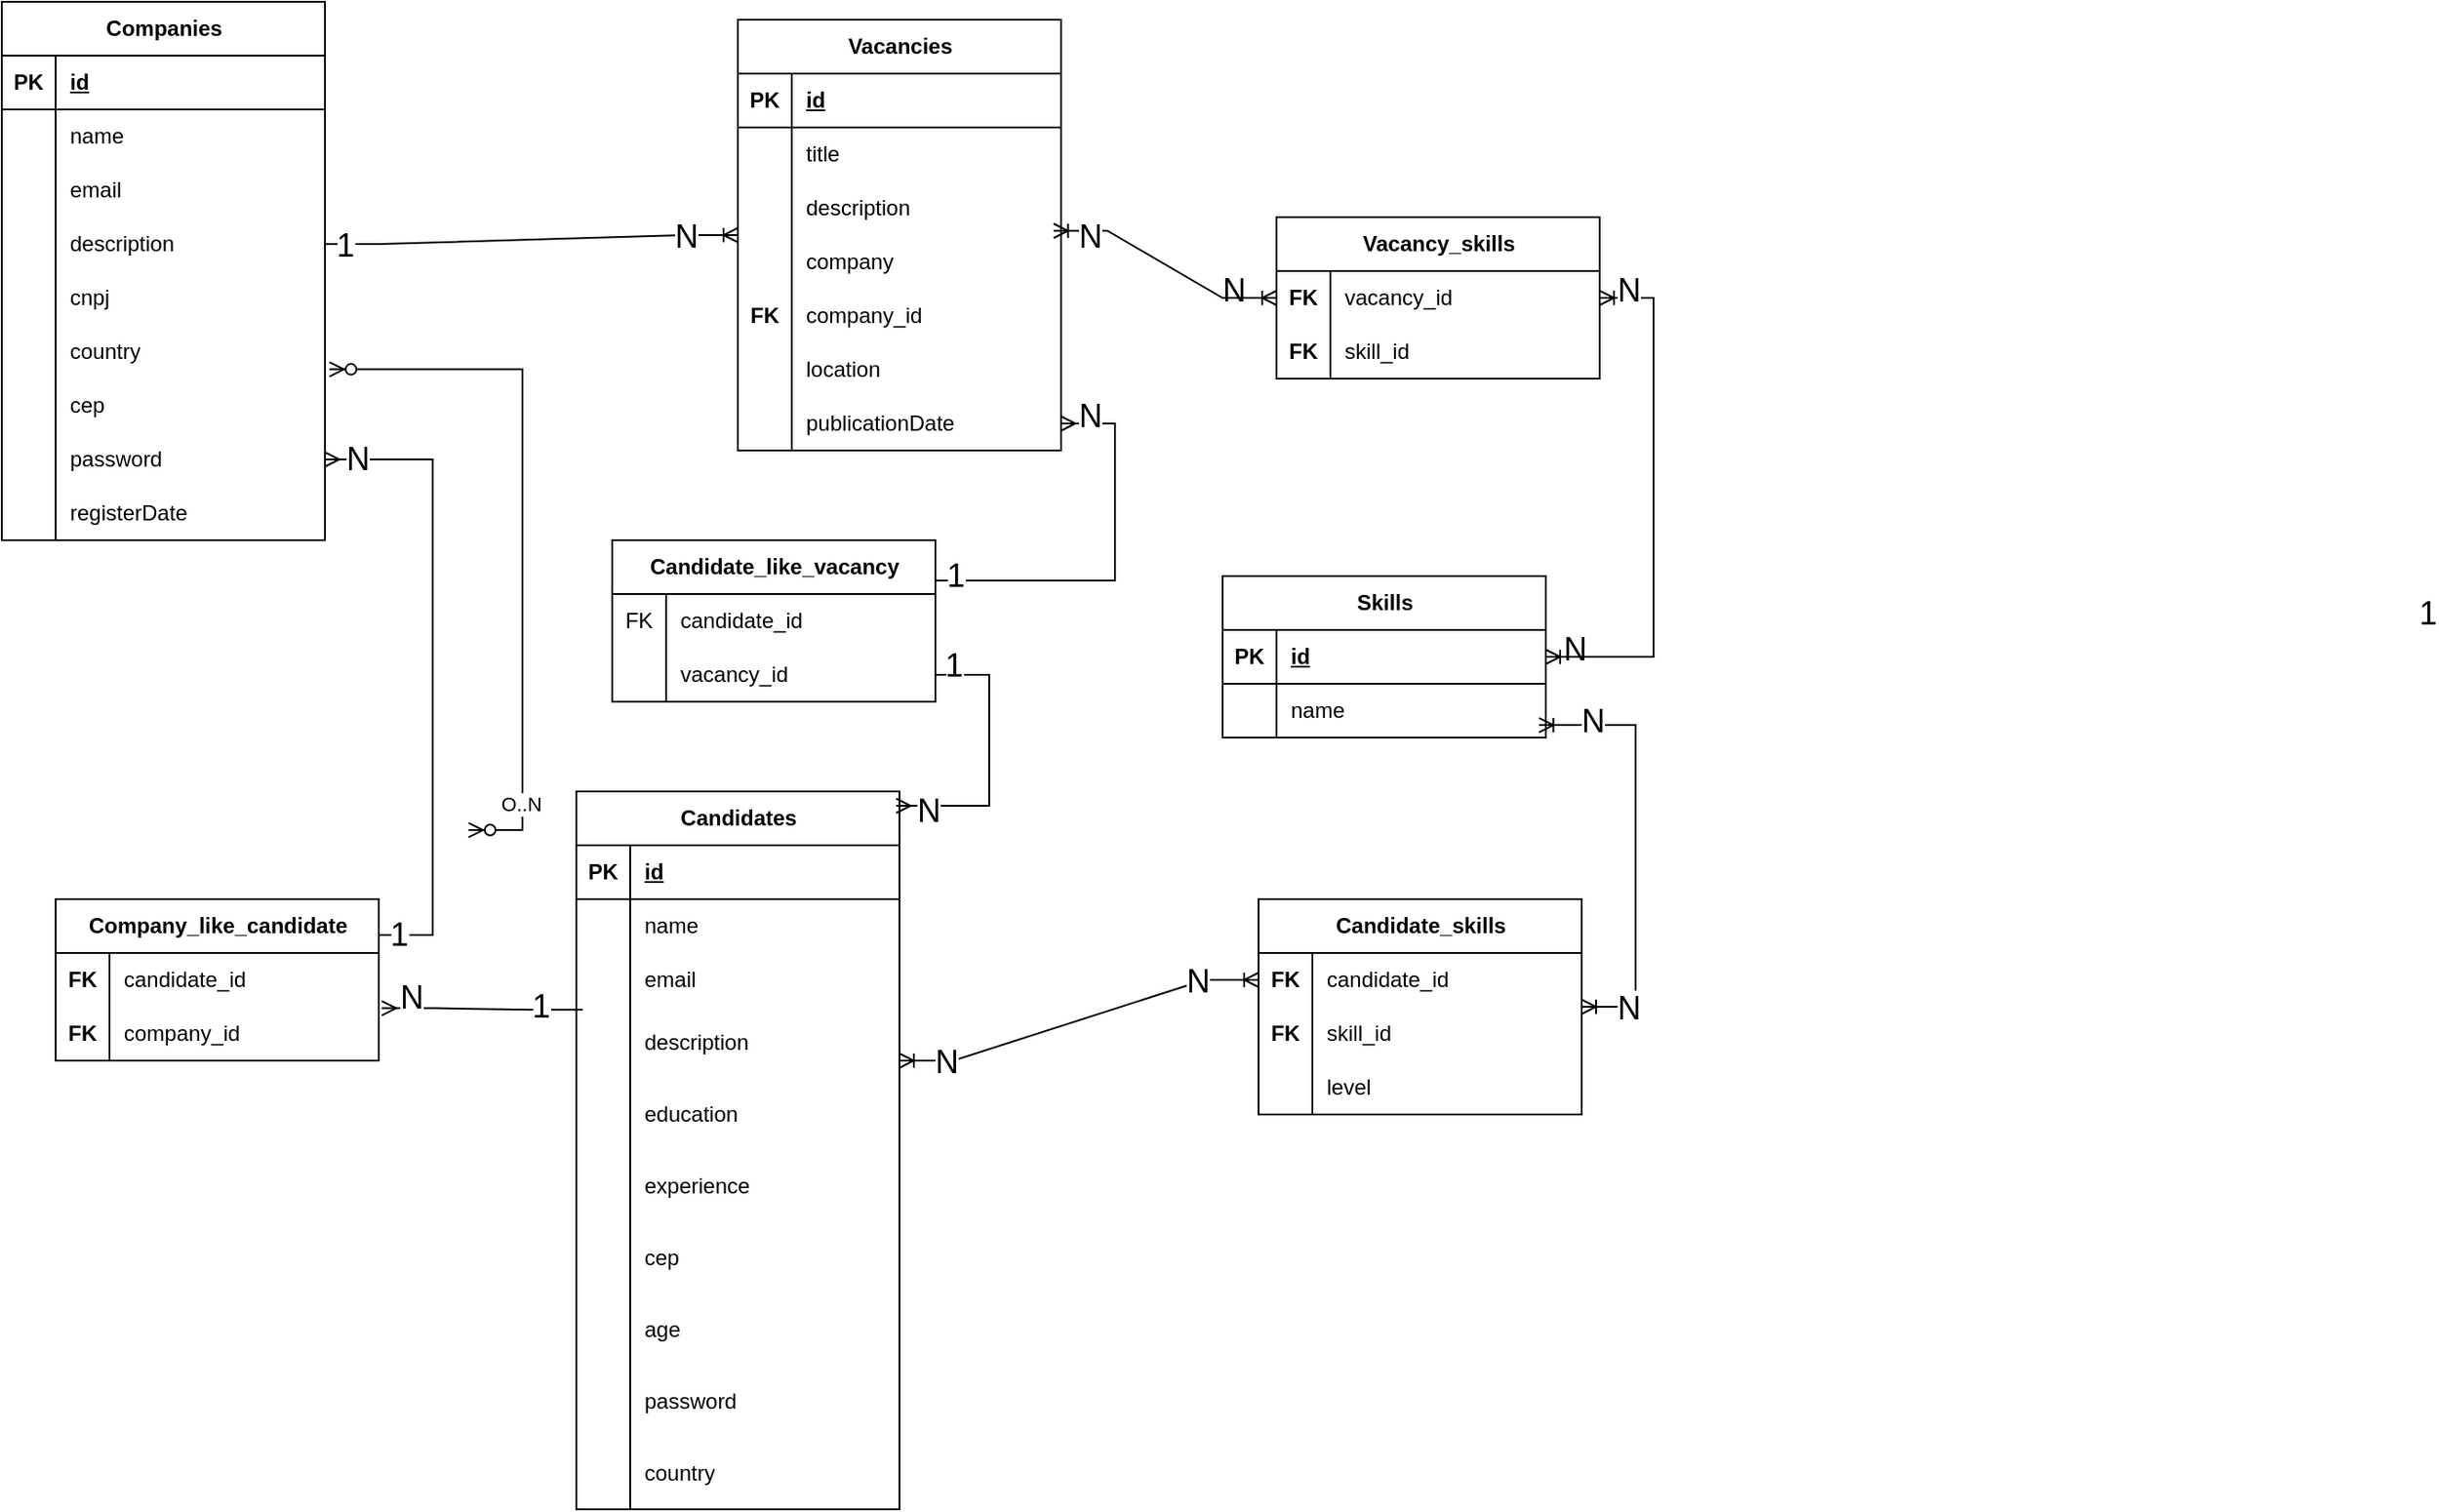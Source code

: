 <mxfile version="28.2.5">
  <diagram name="Página-1" id="WuEN1c54b3DAIK_JyGDi">
    <mxGraphModel dx="1603" dy="811" grid="1" gridSize="10" guides="1" tooltips="1" connect="1" arrows="1" fold="1" page="1" pageScale="1" pageWidth="827" pageHeight="1169" math="0" shadow="0">
      <root>
        <mxCell id="0" />
        <mxCell id="1" parent="0" />
        <mxCell id="Rnr17TygGkj6iIEyebk6-1" value="Candidates" style="shape=table;startSize=30;container=1;collapsible=1;childLayout=tableLayout;fixedRows=1;rowLines=0;fontStyle=1;align=center;resizeLast=1;html=1;" vertex="1" parent="1">
          <mxGeometry x="360" y="470" width="180" height="400" as="geometry" />
        </mxCell>
        <mxCell id="Rnr17TygGkj6iIEyebk6-2" value="" style="shape=tableRow;horizontal=0;startSize=0;swimlaneHead=0;swimlaneBody=0;fillColor=none;collapsible=0;dropTarget=0;points=[[0,0.5],[1,0.5]];portConstraint=eastwest;top=0;left=0;right=0;bottom=1;" vertex="1" parent="Rnr17TygGkj6iIEyebk6-1">
          <mxGeometry y="30" width="180" height="30" as="geometry" />
        </mxCell>
        <mxCell id="Rnr17TygGkj6iIEyebk6-3" value="PK" style="shape=partialRectangle;connectable=0;fillColor=none;top=0;left=0;bottom=0;right=0;fontStyle=1;overflow=hidden;whiteSpace=wrap;html=1;" vertex="1" parent="Rnr17TygGkj6iIEyebk6-2">
          <mxGeometry width="30" height="30" as="geometry">
            <mxRectangle width="30" height="30" as="alternateBounds" />
          </mxGeometry>
        </mxCell>
        <mxCell id="Rnr17TygGkj6iIEyebk6-4" value="id" style="shape=partialRectangle;connectable=0;fillColor=none;top=0;left=0;bottom=0;right=0;align=left;spacingLeft=6;fontStyle=5;overflow=hidden;whiteSpace=wrap;html=1;" vertex="1" parent="Rnr17TygGkj6iIEyebk6-2">
          <mxGeometry x="30" width="150" height="30" as="geometry">
            <mxRectangle width="150" height="30" as="alternateBounds" />
          </mxGeometry>
        </mxCell>
        <mxCell id="Rnr17TygGkj6iIEyebk6-5" value="" style="shape=tableRow;horizontal=0;startSize=0;swimlaneHead=0;swimlaneBody=0;fillColor=none;collapsible=0;dropTarget=0;points=[[0,0.5],[1,0.5]];portConstraint=eastwest;top=0;left=0;right=0;bottom=0;" vertex="1" parent="Rnr17TygGkj6iIEyebk6-1">
          <mxGeometry y="60" width="180" height="30" as="geometry" />
        </mxCell>
        <mxCell id="Rnr17TygGkj6iIEyebk6-6" value="" style="shape=partialRectangle;connectable=0;fillColor=none;top=0;left=0;bottom=0;right=0;editable=1;overflow=hidden;whiteSpace=wrap;html=1;" vertex="1" parent="Rnr17TygGkj6iIEyebk6-5">
          <mxGeometry width="30" height="30" as="geometry">
            <mxRectangle width="30" height="30" as="alternateBounds" />
          </mxGeometry>
        </mxCell>
        <mxCell id="Rnr17TygGkj6iIEyebk6-7" value="name" style="shape=partialRectangle;connectable=0;fillColor=none;top=0;left=0;bottom=0;right=0;align=left;spacingLeft=6;overflow=hidden;whiteSpace=wrap;html=1;" vertex="1" parent="Rnr17TygGkj6iIEyebk6-5">
          <mxGeometry x="30" width="150" height="30" as="geometry">
            <mxRectangle width="150" height="30" as="alternateBounds" />
          </mxGeometry>
        </mxCell>
        <mxCell id="Rnr17TygGkj6iIEyebk6-8" value="" style="shape=tableRow;horizontal=0;startSize=0;swimlaneHead=0;swimlaneBody=0;fillColor=none;collapsible=0;dropTarget=0;points=[[0,0.5],[1,0.5]];portConstraint=eastwest;top=0;left=0;right=0;bottom=0;" vertex="1" parent="Rnr17TygGkj6iIEyebk6-1">
          <mxGeometry y="90" width="180" height="30" as="geometry" />
        </mxCell>
        <mxCell id="Rnr17TygGkj6iIEyebk6-9" value="" style="shape=partialRectangle;connectable=0;fillColor=none;top=0;left=0;bottom=0;right=0;editable=1;overflow=hidden;whiteSpace=wrap;html=1;" vertex="1" parent="Rnr17TygGkj6iIEyebk6-8">
          <mxGeometry width="30" height="30" as="geometry">
            <mxRectangle width="30" height="30" as="alternateBounds" />
          </mxGeometry>
        </mxCell>
        <mxCell id="Rnr17TygGkj6iIEyebk6-10" value="email" style="shape=partialRectangle;connectable=0;fillColor=none;top=0;left=0;bottom=0;right=0;align=left;spacingLeft=6;overflow=hidden;whiteSpace=wrap;html=1;" vertex="1" parent="Rnr17TygGkj6iIEyebk6-8">
          <mxGeometry x="30" width="150" height="30" as="geometry">
            <mxRectangle width="150" height="30" as="alternateBounds" />
          </mxGeometry>
        </mxCell>
        <mxCell id="Rnr17TygGkj6iIEyebk6-11" value="" style="shape=tableRow;horizontal=0;startSize=0;swimlaneHead=0;swimlaneBody=0;fillColor=none;collapsible=0;dropTarget=0;points=[[0,0.5],[1,0.5]];portConstraint=eastwest;top=0;left=0;right=0;bottom=0;" vertex="1" parent="Rnr17TygGkj6iIEyebk6-1">
          <mxGeometry y="120" width="180" height="40" as="geometry" />
        </mxCell>
        <mxCell id="Rnr17TygGkj6iIEyebk6-12" value="" style="shape=partialRectangle;connectable=0;fillColor=none;top=0;left=0;bottom=0;right=0;editable=1;overflow=hidden;whiteSpace=wrap;html=1;" vertex="1" parent="Rnr17TygGkj6iIEyebk6-11">
          <mxGeometry width="30" height="40" as="geometry">
            <mxRectangle width="30" height="40" as="alternateBounds" />
          </mxGeometry>
        </mxCell>
        <mxCell id="Rnr17TygGkj6iIEyebk6-13" value="description" style="shape=partialRectangle;connectable=0;fillColor=none;top=0;left=0;bottom=0;right=0;align=left;spacingLeft=6;overflow=hidden;whiteSpace=wrap;html=1;" vertex="1" parent="Rnr17TygGkj6iIEyebk6-11">
          <mxGeometry x="30" width="150" height="40" as="geometry">
            <mxRectangle width="150" height="40" as="alternateBounds" />
          </mxGeometry>
        </mxCell>
        <mxCell id="Rnr17TygGkj6iIEyebk6-70" style="shape=tableRow;horizontal=0;startSize=0;swimlaneHead=0;swimlaneBody=0;fillColor=none;collapsible=0;dropTarget=0;points=[[0,0.5],[1,0.5]];portConstraint=eastwest;top=0;left=0;right=0;bottom=0;" vertex="1" parent="Rnr17TygGkj6iIEyebk6-1">
          <mxGeometry y="160" width="180" height="40" as="geometry" />
        </mxCell>
        <mxCell id="Rnr17TygGkj6iIEyebk6-71" style="shape=partialRectangle;connectable=0;fillColor=none;top=0;left=0;bottom=0;right=0;editable=1;overflow=hidden;whiteSpace=wrap;html=1;" vertex="1" parent="Rnr17TygGkj6iIEyebk6-70">
          <mxGeometry width="30" height="40" as="geometry">
            <mxRectangle width="30" height="40" as="alternateBounds" />
          </mxGeometry>
        </mxCell>
        <mxCell id="Rnr17TygGkj6iIEyebk6-72" value="education" style="shape=partialRectangle;connectable=0;fillColor=none;top=0;left=0;bottom=0;right=0;align=left;spacingLeft=6;overflow=hidden;whiteSpace=wrap;html=1;" vertex="1" parent="Rnr17TygGkj6iIEyebk6-70">
          <mxGeometry x="30" width="150" height="40" as="geometry">
            <mxRectangle width="150" height="40" as="alternateBounds" />
          </mxGeometry>
        </mxCell>
        <mxCell id="Rnr17TygGkj6iIEyebk6-73" style="shape=tableRow;horizontal=0;startSize=0;swimlaneHead=0;swimlaneBody=0;fillColor=none;collapsible=0;dropTarget=0;points=[[0,0.5],[1,0.5]];portConstraint=eastwest;top=0;left=0;right=0;bottom=0;" vertex="1" parent="Rnr17TygGkj6iIEyebk6-1">
          <mxGeometry y="200" width="180" height="40" as="geometry" />
        </mxCell>
        <mxCell id="Rnr17TygGkj6iIEyebk6-74" style="shape=partialRectangle;connectable=0;fillColor=none;top=0;left=0;bottom=0;right=0;editable=1;overflow=hidden;whiteSpace=wrap;html=1;" vertex="1" parent="Rnr17TygGkj6iIEyebk6-73">
          <mxGeometry width="30" height="40" as="geometry">
            <mxRectangle width="30" height="40" as="alternateBounds" />
          </mxGeometry>
        </mxCell>
        <mxCell id="Rnr17TygGkj6iIEyebk6-75" value="experience" style="shape=partialRectangle;connectable=0;fillColor=none;top=0;left=0;bottom=0;right=0;align=left;spacingLeft=6;overflow=hidden;whiteSpace=wrap;html=1;" vertex="1" parent="Rnr17TygGkj6iIEyebk6-73">
          <mxGeometry x="30" width="150" height="40" as="geometry">
            <mxRectangle width="150" height="40" as="alternateBounds" />
          </mxGeometry>
        </mxCell>
        <mxCell id="Rnr17TygGkj6iIEyebk6-76" style="shape=tableRow;horizontal=0;startSize=0;swimlaneHead=0;swimlaneBody=0;fillColor=none;collapsible=0;dropTarget=0;points=[[0,0.5],[1,0.5]];portConstraint=eastwest;top=0;left=0;right=0;bottom=0;" vertex="1" parent="Rnr17TygGkj6iIEyebk6-1">
          <mxGeometry y="240" width="180" height="40" as="geometry" />
        </mxCell>
        <mxCell id="Rnr17TygGkj6iIEyebk6-77" style="shape=partialRectangle;connectable=0;fillColor=none;top=0;left=0;bottom=0;right=0;editable=1;overflow=hidden;whiteSpace=wrap;html=1;" vertex="1" parent="Rnr17TygGkj6iIEyebk6-76">
          <mxGeometry width="30" height="40" as="geometry">
            <mxRectangle width="30" height="40" as="alternateBounds" />
          </mxGeometry>
        </mxCell>
        <mxCell id="Rnr17TygGkj6iIEyebk6-78" value="cep" style="shape=partialRectangle;connectable=0;fillColor=none;top=0;left=0;bottom=0;right=0;align=left;spacingLeft=6;overflow=hidden;whiteSpace=wrap;html=1;" vertex="1" parent="Rnr17TygGkj6iIEyebk6-76">
          <mxGeometry x="30" width="150" height="40" as="geometry">
            <mxRectangle width="150" height="40" as="alternateBounds" />
          </mxGeometry>
        </mxCell>
        <mxCell id="Rnr17TygGkj6iIEyebk6-79" style="shape=tableRow;horizontal=0;startSize=0;swimlaneHead=0;swimlaneBody=0;fillColor=none;collapsible=0;dropTarget=0;points=[[0,0.5],[1,0.5]];portConstraint=eastwest;top=0;left=0;right=0;bottom=0;" vertex="1" parent="Rnr17TygGkj6iIEyebk6-1">
          <mxGeometry y="280" width="180" height="40" as="geometry" />
        </mxCell>
        <mxCell id="Rnr17TygGkj6iIEyebk6-80" style="shape=partialRectangle;connectable=0;fillColor=none;top=0;left=0;bottom=0;right=0;editable=1;overflow=hidden;whiteSpace=wrap;html=1;" vertex="1" parent="Rnr17TygGkj6iIEyebk6-79">
          <mxGeometry width="30" height="40" as="geometry">
            <mxRectangle width="30" height="40" as="alternateBounds" />
          </mxGeometry>
        </mxCell>
        <mxCell id="Rnr17TygGkj6iIEyebk6-81" value="age" style="shape=partialRectangle;connectable=0;fillColor=none;top=0;left=0;bottom=0;right=0;align=left;spacingLeft=6;overflow=hidden;whiteSpace=wrap;html=1;" vertex="1" parent="Rnr17TygGkj6iIEyebk6-79">
          <mxGeometry x="30" width="150" height="40" as="geometry">
            <mxRectangle width="150" height="40" as="alternateBounds" />
          </mxGeometry>
        </mxCell>
        <mxCell id="Rnr17TygGkj6iIEyebk6-157" style="shape=tableRow;horizontal=0;startSize=0;swimlaneHead=0;swimlaneBody=0;fillColor=none;collapsible=0;dropTarget=0;points=[[0,0.5],[1,0.5]];portConstraint=eastwest;top=0;left=0;right=0;bottom=0;" vertex="1" parent="Rnr17TygGkj6iIEyebk6-1">
          <mxGeometry y="320" width="180" height="40" as="geometry" />
        </mxCell>
        <mxCell id="Rnr17TygGkj6iIEyebk6-158" style="shape=partialRectangle;connectable=0;fillColor=none;top=0;left=0;bottom=0;right=0;editable=1;overflow=hidden;whiteSpace=wrap;html=1;" vertex="1" parent="Rnr17TygGkj6iIEyebk6-157">
          <mxGeometry width="30" height="40" as="geometry">
            <mxRectangle width="30" height="40" as="alternateBounds" />
          </mxGeometry>
        </mxCell>
        <mxCell id="Rnr17TygGkj6iIEyebk6-159" value="password" style="shape=partialRectangle;connectable=0;fillColor=none;top=0;left=0;bottom=0;right=0;align=left;spacingLeft=6;overflow=hidden;whiteSpace=wrap;html=1;" vertex="1" parent="Rnr17TygGkj6iIEyebk6-157">
          <mxGeometry x="30" width="150" height="40" as="geometry">
            <mxRectangle width="150" height="40" as="alternateBounds" />
          </mxGeometry>
        </mxCell>
        <mxCell id="Rnr17TygGkj6iIEyebk6-194" style="shape=tableRow;horizontal=0;startSize=0;swimlaneHead=0;swimlaneBody=0;fillColor=none;collapsible=0;dropTarget=0;points=[[0,0.5],[1,0.5]];portConstraint=eastwest;top=0;left=0;right=0;bottom=0;" vertex="1" parent="Rnr17TygGkj6iIEyebk6-1">
          <mxGeometry y="360" width="180" height="40" as="geometry" />
        </mxCell>
        <mxCell id="Rnr17TygGkj6iIEyebk6-195" style="shape=partialRectangle;connectable=0;fillColor=none;top=0;left=0;bottom=0;right=0;editable=1;overflow=hidden;whiteSpace=wrap;html=1;" vertex="1" parent="Rnr17TygGkj6iIEyebk6-194">
          <mxGeometry width="30" height="40" as="geometry">
            <mxRectangle width="30" height="40" as="alternateBounds" />
          </mxGeometry>
        </mxCell>
        <mxCell id="Rnr17TygGkj6iIEyebk6-196" value="country" style="shape=partialRectangle;connectable=0;fillColor=none;top=0;left=0;bottom=0;right=0;align=left;spacingLeft=6;overflow=hidden;whiteSpace=wrap;html=1;" vertex="1" parent="Rnr17TygGkj6iIEyebk6-194">
          <mxGeometry x="30" width="150" height="40" as="geometry">
            <mxRectangle width="150" height="40" as="alternateBounds" />
          </mxGeometry>
        </mxCell>
        <mxCell id="Rnr17TygGkj6iIEyebk6-14" value="Companies" style="shape=table;startSize=30;container=1;collapsible=1;childLayout=tableLayout;fixedRows=1;rowLines=0;fontStyle=1;align=center;resizeLast=1;html=1;" vertex="1" parent="1">
          <mxGeometry x="40" y="30" width="180" height="300" as="geometry" />
        </mxCell>
        <mxCell id="Rnr17TygGkj6iIEyebk6-15" value="" style="shape=tableRow;horizontal=0;startSize=0;swimlaneHead=0;swimlaneBody=0;fillColor=none;collapsible=0;dropTarget=0;points=[[0,0.5],[1,0.5]];portConstraint=eastwest;top=0;left=0;right=0;bottom=1;" vertex="1" parent="Rnr17TygGkj6iIEyebk6-14">
          <mxGeometry y="30" width="180" height="30" as="geometry" />
        </mxCell>
        <mxCell id="Rnr17TygGkj6iIEyebk6-16" value="PK" style="shape=partialRectangle;connectable=0;fillColor=none;top=0;left=0;bottom=0;right=0;fontStyle=1;overflow=hidden;whiteSpace=wrap;html=1;" vertex="1" parent="Rnr17TygGkj6iIEyebk6-15">
          <mxGeometry width="30" height="30" as="geometry">
            <mxRectangle width="30" height="30" as="alternateBounds" />
          </mxGeometry>
        </mxCell>
        <mxCell id="Rnr17TygGkj6iIEyebk6-17" value="id" style="shape=partialRectangle;connectable=0;fillColor=none;top=0;left=0;bottom=0;right=0;align=left;spacingLeft=6;fontStyle=5;overflow=hidden;whiteSpace=wrap;html=1;" vertex="1" parent="Rnr17TygGkj6iIEyebk6-15">
          <mxGeometry x="30" width="150" height="30" as="geometry">
            <mxRectangle width="150" height="30" as="alternateBounds" />
          </mxGeometry>
        </mxCell>
        <mxCell id="Rnr17TygGkj6iIEyebk6-18" value="" style="shape=tableRow;horizontal=0;startSize=0;swimlaneHead=0;swimlaneBody=0;fillColor=none;collapsible=0;dropTarget=0;points=[[0,0.5],[1,0.5]];portConstraint=eastwest;top=0;left=0;right=0;bottom=0;" vertex="1" parent="Rnr17TygGkj6iIEyebk6-14">
          <mxGeometry y="60" width="180" height="30" as="geometry" />
        </mxCell>
        <mxCell id="Rnr17TygGkj6iIEyebk6-19" value="" style="shape=partialRectangle;connectable=0;fillColor=none;top=0;left=0;bottom=0;right=0;editable=1;overflow=hidden;whiteSpace=wrap;html=1;" vertex="1" parent="Rnr17TygGkj6iIEyebk6-18">
          <mxGeometry width="30" height="30" as="geometry">
            <mxRectangle width="30" height="30" as="alternateBounds" />
          </mxGeometry>
        </mxCell>
        <mxCell id="Rnr17TygGkj6iIEyebk6-20" value="name" style="shape=partialRectangle;connectable=0;fillColor=none;top=0;left=0;bottom=0;right=0;align=left;spacingLeft=6;overflow=hidden;whiteSpace=wrap;html=1;" vertex="1" parent="Rnr17TygGkj6iIEyebk6-18">
          <mxGeometry x="30" width="150" height="30" as="geometry">
            <mxRectangle width="150" height="30" as="alternateBounds" />
          </mxGeometry>
        </mxCell>
        <mxCell id="Rnr17TygGkj6iIEyebk6-21" value="" style="shape=tableRow;horizontal=0;startSize=0;swimlaneHead=0;swimlaneBody=0;fillColor=none;collapsible=0;dropTarget=0;points=[[0,0.5],[1,0.5]];portConstraint=eastwest;top=0;left=0;right=0;bottom=0;" vertex="1" parent="Rnr17TygGkj6iIEyebk6-14">
          <mxGeometry y="90" width="180" height="30" as="geometry" />
        </mxCell>
        <mxCell id="Rnr17TygGkj6iIEyebk6-22" value="" style="shape=partialRectangle;connectable=0;fillColor=none;top=0;left=0;bottom=0;right=0;editable=1;overflow=hidden;whiteSpace=wrap;html=1;" vertex="1" parent="Rnr17TygGkj6iIEyebk6-21">
          <mxGeometry width="30" height="30" as="geometry">
            <mxRectangle width="30" height="30" as="alternateBounds" />
          </mxGeometry>
        </mxCell>
        <mxCell id="Rnr17TygGkj6iIEyebk6-23" value="email" style="shape=partialRectangle;connectable=0;fillColor=none;top=0;left=0;bottom=0;right=0;align=left;spacingLeft=6;overflow=hidden;whiteSpace=wrap;html=1;" vertex="1" parent="Rnr17TygGkj6iIEyebk6-21">
          <mxGeometry x="30" width="150" height="30" as="geometry">
            <mxRectangle width="150" height="30" as="alternateBounds" />
          </mxGeometry>
        </mxCell>
        <mxCell id="Rnr17TygGkj6iIEyebk6-24" value="" style="shape=tableRow;horizontal=0;startSize=0;swimlaneHead=0;swimlaneBody=0;fillColor=none;collapsible=0;dropTarget=0;points=[[0,0.5],[1,0.5]];portConstraint=eastwest;top=0;left=0;right=0;bottom=0;" vertex="1" parent="Rnr17TygGkj6iIEyebk6-14">
          <mxGeometry y="120" width="180" height="30" as="geometry" />
        </mxCell>
        <mxCell id="Rnr17TygGkj6iIEyebk6-25" value="" style="shape=partialRectangle;connectable=0;fillColor=none;top=0;left=0;bottom=0;right=0;editable=1;overflow=hidden;whiteSpace=wrap;html=1;" vertex="1" parent="Rnr17TygGkj6iIEyebk6-24">
          <mxGeometry width="30" height="30" as="geometry">
            <mxRectangle width="30" height="30" as="alternateBounds" />
          </mxGeometry>
        </mxCell>
        <mxCell id="Rnr17TygGkj6iIEyebk6-26" value="description" style="shape=partialRectangle;connectable=0;fillColor=none;top=0;left=0;bottom=0;right=0;align=left;spacingLeft=6;overflow=hidden;whiteSpace=wrap;html=1;" vertex="1" parent="Rnr17TygGkj6iIEyebk6-24">
          <mxGeometry x="30" width="150" height="30" as="geometry">
            <mxRectangle width="150" height="30" as="alternateBounds" />
          </mxGeometry>
        </mxCell>
        <mxCell id="Rnr17TygGkj6iIEyebk6-85" style="shape=tableRow;horizontal=0;startSize=0;swimlaneHead=0;swimlaneBody=0;fillColor=none;collapsible=0;dropTarget=0;points=[[0,0.5],[1,0.5]];portConstraint=eastwest;top=0;left=0;right=0;bottom=0;" vertex="1" parent="Rnr17TygGkj6iIEyebk6-14">
          <mxGeometry y="150" width="180" height="30" as="geometry" />
        </mxCell>
        <mxCell id="Rnr17TygGkj6iIEyebk6-86" style="shape=partialRectangle;connectable=0;fillColor=none;top=0;left=0;bottom=0;right=0;editable=1;overflow=hidden;whiteSpace=wrap;html=1;" vertex="1" parent="Rnr17TygGkj6iIEyebk6-85">
          <mxGeometry width="30" height="30" as="geometry">
            <mxRectangle width="30" height="30" as="alternateBounds" />
          </mxGeometry>
        </mxCell>
        <mxCell id="Rnr17TygGkj6iIEyebk6-87" value="cnpj" style="shape=partialRectangle;connectable=0;fillColor=none;top=0;left=0;bottom=0;right=0;align=left;spacingLeft=6;overflow=hidden;whiteSpace=wrap;html=1;" vertex="1" parent="Rnr17TygGkj6iIEyebk6-85">
          <mxGeometry x="30" width="150" height="30" as="geometry">
            <mxRectangle width="150" height="30" as="alternateBounds" />
          </mxGeometry>
        </mxCell>
        <mxCell id="Rnr17TygGkj6iIEyebk6-88" style="shape=tableRow;horizontal=0;startSize=0;swimlaneHead=0;swimlaneBody=0;fillColor=none;collapsible=0;dropTarget=0;points=[[0,0.5],[1,0.5]];portConstraint=eastwest;top=0;left=0;right=0;bottom=0;" vertex="1" parent="Rnr17TygGkj6iIEyebk6-14">
          <mxGeometry y="180" width="180" height="30" as="geometry" />
        </mxCell>
        <mxCell id="Rnr17TygGkj6iIEyebk6-89" style="shape=partialRectangle;connectable=0;fillColor=none;top=0;left=0;bottom=0;right=0;editable=1;overflow=hidden;whiteSpace=wrap;html=1;" vertex="1" parent="Rnr17TygGkj6iIEyebk6-88">
          <mxGeometry width="30" height="30" as="geometry">
            <mxRectangle width="30" height="30" as="alternateBounds" />
          </mxGeometry>
        </mxCell>
        <mxCell id="Rnr17TygGkj6iIEyebk6-90" value="country" style="shape=partialRectangle;connectable=0;fillColor=none;top=0;left=0;bottom=0;right=0;align=left;spacingLeft=6;overflow=hidden;whiteSpace=wrap;html=1;" vertex="1" parent="Rnr17TygGkj6iIEyebk6-88">
          <mxGeometry x="30" width="150" height="30" as="geometry">
            <mxRectangle width="150" height="30" as="alternateBounds" />
          </mxGeometry>
        </mxCell>
        <mxCell id="Rnr17TygGkj6iIEyebk6-91" style="shape=tableRow;horizontal=0;startSize=0;swimlaneHead=0;swimlaneBody=0;fillColor=none;collapsible=0;dropTarget=0;points=[[0,0.5],[1,0.5]];portConstraint=eastwest;top=0;left=0;right=0;bottom=0;" vertex="1" parent="Rnr17TygGkj6iIEyebk6-14">
          <mxGeometry y="210" width="180" height="30" as="geometry" />
        </mxCell>
        <mxCell id="Rnr17TygGkj6iIEyebk6-92" style="shape=partialRectangle;connectable=0;fillColor=none;top=0;left=0;bottom=0;right=0;editable=1;overflow=hidden;whiteSpace=wrap;html=1;" vertex="1" parent="Rnr17TygGkj6iIEyebk6-91">
          <mxGeometry width="30" height="30" as="geometry">
            <mxRectangle width="30" height="30" as="alternateBounds" />
          </mxGeometry>
        </mxCell>
        <mxCell id="Rnr17TygGkj6iIEyebk6-93" value="cep" style="shape=partialRectangle;connectable=0;fillColor=none;top=0;left=0;bottom=0;right=0;align=left;spacingLeft=6;overflow=hidden;whiteSpace=wrap;html=1;" vertex="1" parent="Rnr17TygGkj6iIEyebk6-91">
          <mxGeometry x="30" width="150" height="30" as="geometry">
            <mxRectangle width="150" height="30" as="alternateBounds" />
          </mxGeometry>
        </mxCell>
        <mxCell id="Rnr17TygGkj6iIEyebk6-147" style="shape=tableRow;horizontal=0;startSize=0;swimlaneHead=0;swimlaneBody=0;fillColor=none;collapsible=0;dropTarget=0;points=[[0,0.5],[1,0.5]];portConstraint=eastwest;top=0;left=0;right=0;bottom=0;" vertex="1" parent="Rnr17TygGkj6iIEyebk6-14">
          <mxGeometry y="240" width="180" height="30" as="geometry" />
        </mxCell>
        <mxCell id="Rnr17TygGkj6iIEyebk6-148" style="shape=partialRectangle;connectable=0;fillColor=none;top=0;left=0;bottom=0;right=0;editable=1;overflow=hidden;whiteSpace=wrap;html=1;" vertex="1" parent="Rnr17TygGkj6iIEyebk6-147">
          <mxGeometry width="30" height="30" as="geometry">
            <mxRectangle width="30" height="30" as="alternateBounds" />
          </mxGeometry>
        </mxCell>
        <mxCell id="Rnr17TygGkj6iIEyebk6-149" value="password" style="shape=partialRectangle;connectable=0;fillColor=none;top=0;left=0;bottom=0;right=0;align=left;spacingLeft=6;overflow=hidden;whiteSpace=wrap;html=1;" vertex="1" parent="Rnr17TygGkj6iIEyebk6-147">
          <mxGeometry x="30" width="150" height="30" as="geometry">
            <mxRectangle width="150" height="30" as="alternateBounds" />
          </mxGeometry>
        </mxCell>
        <mxCell id="Rnr17TygGkj6iIEyebk6-191" style="shape=tableRow;horizontal=0;startSize=0;swimlaneHead=0;swimlaneBody=0;fillColor=none;collapsible=0;dropTarget=0;points=[[0,0.5],[1,0.5]];portConstraint=eastwest;top=0;left=0;right=0;bottom=0;" vertex="1" parent="Rnr17TygGkj6iIEyebk6-14">
          <mxGeometry y="270" width="180" height="30" as="geometry" />
        </mxCell>
        <mxCell id="Rnr17TygGkj6iIEyebk6-192" style="shape=partialRectangle;connectable=0;fillColor=none;top=0;left=0;bottom=0;right=0;editable=1;overflow=hidden;whiteSpace=wrap;html=1;" vertex="1" parent="Rnr17TygGkj6iIEyebk6-191">
          <mxGeometry width="30" height="30" as="geometry">
            <mxRectangle width="30" height="30" as="alternateBounds" />
          </mxGeometry>
        </mxCell>
        <mxCell id="Rnr17TygGkj6iIEyebk6-193" value="registerDate" style="shape=partialRectangle;connectable=0;fillColor=none;top=0;left=0;bottom=0;right=0;align=left;spacingLeft=6;overflow=hidden;whiteSpace=wrap;html=1;" vertex="1" parent="Rnr17TygGkj6iIEyebk6-191">
          <mxGeometry x="30" width="150" height="30" as="geometry">
            <mxRectangle width="150" height="30" as="alternateBounds" />
          </mxGeometry>
        </mxCell>
        <mxCell id="Rnr17TygGkj6iIEyebk6-27" value="Skills" style="shape=table;startSize=30;container=1;collapsible=1;childLayout=tableLayout;fixedRows=1;rowLines=0;fontStyle=1;align=center;resizeLast=1;html=1;" vertex="1" parent="1">
          <mxGeometry x="720" y="350" width="180" height="90" as="geometry" />
        </mxCell>
        <mxCell id="Rnr17TygGkj6iIEyebk6-28" value="" style="shape=tableRow;horizontal=0;startSize=0;swimlaneHead=0;swimlaneBody=0;fillColor=none;collapsible=0;dropTarget=0;points=[[0,0.5],[1,0.5]];portConstraint=eastwest;top=0;left=0;right=0;bottom=1;" vertex="1" parent="Rnr17TygGkj6iIEyebk6-27">
          <mxGeometry y="30" width="180" height="30" as="geometry" />
        </mxCell>
        <mxCell id="Rnr17TygGkj6iIEyebk6-29" value="PK" style="shape=partialRectangle;connectable=0;fillColor=none;top=0;left=0;bottom=0;right=0;fontStyle=1;overflow=hidden;whiteSpace=wrap;html=1;" vertex="1" parent="Rnr17TygGkj6iIEyebk6-28">
          <mxGeometry width="30" height="30" as="geometry">
            <mxRectangle width="30" height="30" as="alternateBounds" />
          </mxGeometry>
        </mxCell>
        <mxCell id="Rnr17TygGkj6iIEyebk6-30" value="id" style="shape=partialRectangle;connectable=0;fillColor=none;top=0;left=0;bottom=0;right=0;align=left;spacingLeft=6;fontStyle=5;overflow=hidden;whiteSpace=wrap;html=1;" vertex="1" parent="Rnr17TygGkj6iIEyebk6-28">
          <mxGeometry x="30" width="150" height="30" as="geometry">
            <mxRectangle width="150" height="30" as="alternateBounds" />
          </mxGeometry>
        </mxCell>
        <mxCell id="Rnr17TygGkj6iIEyebk6-34" value="" style="shape=tableRow;horizontal=0;startSize=0;swimlaneHead=0;swimlaneBody=0;fillColor=none;collapsible=0;dropTarget=0;points=[[0,0.5],[1,0.5]];portConstraint=eastwest;top=0;left=0;right=0;bottom=0;" vertex="1" parent="Rnr17TygGkj6iIEyebk6-27">
          <mxGeometry y="60" width="180" height="30" as="geometry" />
        </mxCell>
        <mxCell id="Rnr17TygGkj6iIEyebk6-35" value="" style="shape=partialRectangle;connectable=0;fillColor=none;top=0;left=0;bottom=0;right=0;editable=1;overflow=hidden;whiteSpace=wrap;html=1;" vertex="1" parent="Rnr17TygGkj6iIEyebk6-34">
          <mxGeometry width="30" height="30" as="geometry">
            <mxRectangle width="30" height="30" as="alternateBounds" />
          </mxGeometry>
        </mxCell>
        <mxCell id="Rnr17TygGkj6iIEyebk6-36" value="name" style="shape=partialRectangle;connectable=0;fillColor=none;top=0;left=0;bottom=0;right=0;align=left;spacingLeft=6;overflow=hidden;whiteSpace=wrap;html=1;" vertex="1" parent="Rnr17TygGkj6iIEyebk6-34">
          <mxGeometry x="30" width="150" height="30" as="geometry">
            <mxRectangle width="150" height="30" as="alternateBounds" />
          </mxGeometry>
        </mxCell>
        <mxCell id="Rnr17TygGkj6iIEyebk6-40" value="Vacancies" style="shape=table;startSize=30;container=1;collapsible=1;childLayout=tableLayout;fixedRows=1;rowLines=0;fontStyle=1;align=center;resizeLast=1;html=1;" vertex="1" parent="1">
          <mxGeometry x="450" y="40" width="180" height="240" as="geometry" />
        </mxCell>
        <mxCell id="Rnr17TygGkj6iIEyebk6-41" value="" style="shape=tableRow;horizontal=0;startSize=0;swimlaneHead=0;swimlaneBody=0;fillColor=none;collapsible=0;dropTarget=0;points=[[0,0.5],[1,0.5]];portConstraint=eastwest;top=0;left=0;right=0;bottom=1;" vertex="1" parent="Rnr17TygGkj6iIEyebk6-40">
          <mxGeometry y="30" width="180" height="30" as="geometry" />
        </mxCell>
        <mxCell id="Rnr17TygGkj6iIEyebk6-42" value="PK" style="shape=partialRectangle;connectable=0;fillColor=none;top=0;left=0;bottom=0;right=0;fontStyle=1;overflow=hidden;whiteSpace=wrap;html=1;" vertex="1" parent="Rnr17TygGkj6iIEyebk6-41">
          <mxGeometry width="30" height="30" as="geometry">
            <mxRectangle width="30" height="30" as="alternateBounds" />
          </mxGeometry>
        </mxCell>
        <mxCell id="Rnr17TygGkj6iIEyebk6-43" value="id" style="shape=partialRectangle;connectable=0;fillColor=none;top=0;left=0;bottom=0;right=0;align=left;spacingLeft=6;fontStyle=5;overflow=hidden;whiteSpace=wrap;html=1;" vertex="1" parent="Rnr17TygGkj6iIEyebk6-41">
          <mxGeometry x="30" width="150" height="30" as="geometry">
            <mxRectangle width="150" height="30" as="alternateBounds" />
          </mxGeometry>
        </mxCell>
        <mxCell id="Rnr17TygGkj6iIEyebk6-44" value="" style="shape=tableRow;horizontal=0;startSize=0;swimlaneHead=0;swimlaneBody=0;fillColor=none;collapsible=0;dropTarget=0;points=[[0,0.5],[1,0.5]];portConstraint=eastwest;top=0;left=0;right=0;bottom=0;" vertex="1" parent="Rnr17TygGkj6iIEyebk6-40">
          <mxGeometry y="60" width="180" height="30" as="geometry" />
        </mxCell>
        <mxCell id="Rnr17TygGkj6iIEyebk6-45" value="" style="shape=partialRectangle;connectable=0;fillColor=none;top=0;left=0;bottom=0;right=0;editable=1;overflow=hidden;whiteSpace=wrap;html=1;" vertex="1" parent="Rnr17TygGkj6iIEyebk6-44">
          <mxGeometry width="30" height="30" as="geometry">
            <mxRectangle width="30" height="30" as="alternateBounds" />
          </mxGeometry>
        </mxCell>
        <mxCell id="Rnr17TygGkj6iIEyebk6-46" value="title" style="shape=partialRectangle;connectable=0;fillColor=none;top=0;left=0;bottom=0;right=0;align=left;spacingLeft=6;overflow=hidden;whiteSpace=wrap;html=1;" vertex="1" parent="Rnr17TygGkj6iIEyebk6-44">
          <mxGeometry x="30" width="150" height="30" as="geometry">
            <mxRectangle width="150" height="30" as="alternateBounds" />
          </mxGeometry>
        </mxCell>
        <mxCell id="Rnr17TygGkj6iIEyebk6-47" value="" style="shape=tableRow;horizontal=0;startSize=0;swimlaneHead=0;swimlaneBody=0;fillColor=none;collapsible=0;dropTarget=0;points=[[0,0.5],[1,0.5]];portConstraint=eastwest;top=0;left=0;right=0;bottom=0;" vertex="1" parent="Rnr17TygGkj6iIEyebk6-40">
          <mxGeometry y="90" width="180" height="30" as="geometry" />
        </mxCell>
        <mxCell id="Rnr17TygGkj6iIEyebk6-48" value="" style="shape=partialRectangle;connectable=0;fillColor=none;top=0;left=0;bottom=0;right=0;editable=1;overflow=hidden;whiteSpace=wrap;html=1;" vertex="1" parent="Rnr17TygGkj6iIEyebk6-47">
          <mxGeometry width="30" height="30" as="geometry">
            <mxRectangle width="30" height="30" as="alternateBounds" />
          </mxGeometry>
        </mxCell>
        <mxCell id="Rnr17TygGkj6iIEyebk6-49" value="description" style="shape=partialRectangle;connectable=0;fillColor=none;top=0;left=0;bottom=0;right=0;align=left;spacingLeft=6;overflow=hidden;whiteSpace=wrap;html=1;" vertex="1" parent="Rnr17TygGkj6iIEyebk6-47">
          <mxGeometry x="30" width="150" height="30" as="geometry">
            <mxRectangle width="150" height="30" as="alternateBounds" />
          </mxGeometry>
        </mxCell>
        <mxCell id="Rnr17TygGkj6iIEyebk6-50" value="" style="shape=tableRow;horizontal=0;startSize=0;swimlaneHead=0;swimlaneBody=0;fillColor=none;collapsible=0;dropTarget=0;points=[[0,0.5],[1,0.5]];portConstraint=eastwest;top=0;left=0;right=0;bottom=0;" vertex="1" parent="Rnr17TygGkj6iIEyebk6-40">
          <mxGeometry y="120" width="180" height="30" as="geometry" />
        </mxCell>
        <mxCell id="Rnr17TygGkj6iIEyebk6-51" value="" style="shape=partialRectangle;connectable=0;fillColor=none;top=0;left=0;bottom=0;right=0;editable=1;overflow=hidden;whiteSpace=wrap;html=1;" vertex="1" parent="Rnr17TygGkj6iIEyebk6-50">
          <mxGeometry width="30" height="30" as="geometry">
            <mxRectangle width="30" height="30" as="alternateBounds" />
          </mxGeometry>
        </mxCell>
        <mxCell id="Rnr17TygGkj6iIEyebk6-52" value="company" style="shape=partialRectangle;connectable=0;fillColor=none;top=0;left=0;bottom=0;right=0;align=left;spacingLeft=6;overflow=hidden;whiteSpace=wrap;html=1;" vertex="1" parent="Rnr17TygGkj6iIEyebk6-50">
          <mxGeometry x="30" width="150" height="30" as="geometry">
            <mxRectangle width="150" height="30" as="alternateBounds" />
          </mxGeometry>
        </mxCell>
        <mxCell id="Rnr17TygGkj6iIEyebk6-94" style="shape=tableRow;horizontal=0;startSize=0;swimlaneHead=0;swimlaneBody=0;fillColor=none;collapsible=0;dropTarget=0;points=[[0,0.5],[1,0.5]];portConstraint=eastwest;top=0;left=0;right=0;bottom=0;" vertex="1" parent="Rnr17TygGkj6iIEyebk6-40">
          <mxGeometry y="150" width="180" height="30" as="geometry" />
        </mxCell>
        <mxCell id="Rnr17TygGkj6iIEyebk6-95" value="&lt;b&gt;FK&lt;/b&gt;" style="shape=partialRectangle;connectable=0;fillColor=none;top=0;left=0;bottom=0;right=0;editable=1;overflow=hidden;whiteSpace=wrap;html=1;" vertex="1" parent="Rnr17TygGkj6iIEyebk6-94">
          <mxGeometry width="30" height="30" as="geometry">
            <mxRectangle width="30" height="30" as="alternateBounds" />
          </mxGeometry>
        </mxCell>
        <mxCell id="Rnr17TygGkj6iIEyebk6-96" value="company_id" style="shape=partialRectangle;connectable=0;fillColor=none;top=0;left=0;bottom=0;right=0;align=left;spacingLeft=6;overflow=hidden;whiteSpace=wrap;html=1;" vertex="1" parent="Rnr17TygGkj6iIEyebk6-94">
          <mxGeometry x="30" width="150" height="30" as="geometry">
            <mxRectangle width="150" height="30" as="alternateBounds" />
          </mxGeometry>
        </mxCell>
        <mxCell id="Rnr17TygGkj6iIEyebk6-100" style="shape=tableRow;horizontal=0;startSize=0;swimlaneHead=0;swimlaneBody=0;fillColor=none;collapsible=0;dropTarget=0;points=[[0,0.5],[1,0.5]];portConstraint=eastwest;top=0;left=0;right=0;bottom=0;" vertex="1" parent="Rnr17TygGkj6iIEyebk6-40">
          <mxGeometry y="180" width="180" height="30" as="geometry" />
        </mxCell>
        <mxCell id="Rnr17TygGkj6iIEyebk6-101" style="shape=partialRectangle;connectable=0;fillColor=none;top=0;left=0;bottom=0;right=0;editable=1;overflow=hidden;whiteSpace=wrap;html=1;" vertex="1" parent="Rnr17TygGkj6iIEyebk6-100">
          <mxGeometry width="30" height="30" as="geometry">
            <mxRectangle width="30" height="30" as="alternateBounds" />
          </mxGeometry>
        </mxCell>
        <mxCell id="Rnr17TygGkj6iIEyebk6-102" value="location" style="shape=partialRectangle;connectable=0;fillColor=none;top=0;left=0;bottom=0;right=0;align=left;spacingLeft=6;overflow=hidden;whiteSpace=wrap;html=1;" vertex="1" parent="Rnr17TygGkj6iIEyebk6-100">
          <mxGeometry x="30" width="150" height="30" as="geometry">
            <mxRectangle width="150" height="30" as="alternateBounds" />
          </mxGeometry>
        </mxCell>
        <mxCell id="Rnr17TygGkj6iIEyebk6-197" style="shape=tableRow;horizontal=0;startSize=0;swimlaneHead=0;swimlaneBody=0;fillColor=none;collapsible=0;dropTarget=0;points=[[0,0.5],[1,0.5]];portConstraint=eastwest;top=0;left=0;right=0;bottom=0;" vertex="1" parent="Rnr17TygGkj6iIEyebk6-40">
          <mxGeometry y="210" width="180" height="30" as="geometry" />
        </mxCell>
        <mxCell id="Rnr17TygGkj6iIEyebk6-198" style="shape=partialRectangle;connectable=0;fillColor=none;top=0;left=0;bottom=0;right=0;editable=1;overflow=hidden;whiteSpace=wrap;html=1;" vertex="1" parent="Rnr17TygGkj6iIEyebk6-197">
          <mxGeometry width="30" height="30" as="geometry">
            <mxRectangle width="30" height="30" as="alternateBounds" />
          </mxGeometry>
        </mxCell>
        <mxCell id="Rnr17TygGkj6iIEyebk6-199" value="publicationDate" style="shape=partialRectangle;connectable=0;fillColor=none;top=0;left=0;bottom=0;right=0;align=left;spacingLeft=6;overflow=hidden;whiteSpace=wrap;html=1;" vertex="1" parent="Rnr17TygGkj6iIEyebk6-197">
          <mxGeometry x="30" width="150" height="30" as="geometry">
            <mxRectangle width="150" height="30" as="alternateBounds" />
          </mxGeometry>
        </mxCell>
        <mxCell id="Rnr17TygGkj6iIEyebk6-103" value="" style="edgeStyle=entityRelationEdgeStyle;fontSize=12;html=1;endArrow=ERoneToMany;rounded=0;entryX=0;entryY=0;entryDx=0;entryDy=0;entryPerimeter=0;exitX=1;exitY=0.5;exitDx=0;exitDy=0;" edge="1" parent="1" source="Rnr17TygGkj6iIEyebk6-24" target="Rnr17TygGkj6iIEyebk6-50">
          <mxGeometry width="100" height="100" relative="1" as="geometry">
            <mxPoint x="193" y="227.68" as="sourcePoint" />
            <mxPoint x="413.36" y="140.0" as="targetPoint" />
          </mxGeometry>
        </mxCell>
        <mxCell id="Rnr17TygGkj6iIEyebk6-104" value="1" style="edgeLabel;html=1;align=center;verticalAlign=middle;resizable=0;points=[];fontSize=18;" vertex="1" connectable="0" parent="Rnr17TygGkj6iIEyebk6-103">
          <mxGeometry x="-0.266" y="-1" relative="1" as="geometry">
            <mxPoint x="-74" y="1" as="offset" />
          </mxGeometry>
        </mxCell>
        <mxCell id="Rnr17TygGkj6iIEyebk6-105" value="N" style="edgeLabel;html=1;align=center;verticalAlign=middle;resizable=0;points=[];fontSize=18;" vertex="1" connectable="0" parent="Rnr17TygGkj6iIEyebk6-103">
          <mxGeometry x="0.673" y="-1" relative="1" as="geometry">
            <mxPoint x="8" as="offset" />
          </mxGeometry>
        </mxCell>
        <mxCell id="Rnr17TygGkj6iIEyebk6-107" value="Candidate_skills" style="shape=table;startSize=30;container=1;collapsible=1;childLayout=tableLayout;fixedRows=1;rowLines=0;fontStyle=1;align=center;resizeLast=1;html=1;" vertex="1" parent="1">
          <mxGeometry x="740" y="530" width="180" height="120" as="geometry" />
        </mxCell>
        <mxCell id="Rnr17TygGkj6iIEyebk6-111" value="" style="shape=tableRow;horizontal=0;startSize=0;swimlaneHead=0;swimlaneBody=0;fillColor=none;collapsible=0;dropTarget=0;points=[[0,0.5],[1,0.5]];portConstraint=eastwest;top=0;left=0;right=0;bottom=0;" vertex="1" parent="Rnr17TygGkj6iIEyebk6-107">
          <mxGeometry y="30" width="180" height="30" as="geometry" />
        </mxCell>
        <mxCell id="Rnr17TygGkj6iIEyebk6-112" value="FK" style="shape=partialRectangle;connectable=0;fillColor=none;top=0;left=0;bottom=0;right=0;editable=1;overflow=hidden;whiteSpace=wrap;html=1;fontStyle=1" vertex="1" parent="Rnr17TygGkj6iIEyebk6-111">
          <mxGeometry width="30" height="30" as="geometry">
            <mxRectangle width="30" height="30" as="alternateBounds" />
          </mxGeometry>
        </mxCell>
        <mxCell id="Rnr17TygGkj6iIEyebk6-113" value="candidate_id" style="shape=partialRectangle;connectable=0;fillColor=none;top=0;left=0;bottom=0;right=0;align=left;spacingLeft=6;overflow=hidden;whiteSpace=wrap;html=1;" vertex="1" parent="Rnr17TygGkj6iIEyebk6-111">
          <mxGeometry x="30" width="150" height="30" as="geometry">
            <mxRectangle width="150" height="30" as="alternateBounds" />
          </mxGeometry>
        </mxCell>
        <mxCell id="Rnr17TygGkj6iIEyebk6-114" value="" style="shape=tableRow;horizontal=0;startSize=0;swimlaneHead=0;swimlaneBody=0;fillColor=none;collapsible=0;dropTarget=0;points=[[0,0.5],[1,0.5]];portConstraint=eastwest;top=0;left=0;right=0;bottom=0;" vertex="1" parent="Rnr17TygGkj6iIEyebk6-107">
          <mxGeometry y="60" width="180" height="30" as="geometry" />
        </mxCell>
        <mxCell id="Rnr17TygGkj6iIEyebk6-115" value="FK" style="shape=partialRectangle;connectable=0;fillColor=none;top=0;left=0;bottom=0;right=0;editable=1;overflow=hidden;whiteSpace=wrap;html=1;fontStyle=1" vertex="1" parent="Rnr17TygGkj6iIEyebk6-114">
          <mxGeometry width="30" height="30" as="geometry">
            <mxRectangle width="30" height="30" as="alternateBounds" />
          </mxGeometry>
        </mxCell>
        <mxCell id="Rnr17TygGkj6iIEyebk6-116" value="skill_id" style="shape=partialRectangle;connectable=0;fillColor=none;top=0;left=0;bottom=0;right=0;align=left;spacingLeft=6;overflow=hidden;whiteSpace=wrap;html=1;" vertex="1" parent="Rnr17TygGkj6iIEyebk6-114">
          <mxGeometry x="30" width="150" height="30" as="geometry">
            <mxRectangle width="150" height="30" as="alternateBounds" />
          </mxGeometry>
        </mxCell>
        <mxCell id="Rnr17TygGkj6iIEyebk6-200" style="shape=tableRow;horizontal=0;startSize=0;swimlaneHead=0;swimlaneBody=0;fillColor=none;collapsible=0;dropTarget=0;points=[[0,0.5],[1,0.5]];portConstraint=eastwest;top=0;left=0;right=0;bottom=0;" vertex="1" parent="Rnr17TygGkj6iIEyebk6-107">
          <mxGeometry y="90" width="180" height="30" as="geometry" />
        </mxCell>
        <mxCell id="Rnr17TygGkj6iIEyebk6-201" style="shape=partialRectangle;connectable=0;fillColor=none;top=0;left=0;bottom=0;right=0;editable=1;overflow=hidden;whiteSpace=wrap;html=1;fontStyle=1" vertex="1" parent="Rnr17TygGkj6iIEyebk6-200">
          <mxGeometry width="30" height="30" as="geometry">
            <mxRectangle width="30" height="30" as="alternateBounds" />
          </mxGeometry>
        </mxCell>
        <mxCell id="Rnr17TygGkj6iIEyebk6-202" value="level" style="shape=partialRectangle;connectable=0;fillColor=none;top=0;left=0;bottom=0;right=0;align=left;spacingLeft=6;overflow=hidden;whiteSpace=wrap;html=1;" vertex="1" parent="Rnr17TygGkj6iIEyebk6-200">
          <mxGeometry x="30" width="150" height="30" as="geometry">
            <mxRectangle width="150" height="30" as="alternateBounds" />
          </mxGeometry>
        </mxCell>
        <mxCell id="Rnr17TygGkj6iIEyebk6-120" value="Vacancy_skills" style="shape=table;startSize=30;container=1;collapsible=1;childLayout=tableLayout;fixedRows=1;rowLines=0;fontStyle=1;align=center;resizeLast=1;html=1;" vertex="1" parent="1">
          <mxGeometry x="750" y="150" width="180" height="90" as="geometry" />
        </mxCell>
        <mxCell id="Rnr17TygGkj6iIEyebk6-124" value="" style="shape=tableRow;horizontal=0;startSize=0;swimlaneHead=0;swimlaneBody=0;fillColor=none;collapsible=0;dropTarget=0;points=[[0,0.5],[1,0.5]];portConstraint=eastwest;top=0;left=0;right=0;bottom=0;" vertex="1" parent="Rnr17TygGkj6iIEyebk6-120">
          <mxGeometry y="30" width="180" height="30" as="geometry" />
        </mxCell>
        <mxCell id="Rnr17TygGkj6iIEyebk6-125" value="FK" style="shape=partialRectangle;connectable=0;fillColor=none;top=0;left=0;bottom=0;right=0;editable=1;overflow=hidden;whiteSpace=wrap;html=1;fontStyle=1" vertex="1" parent="Rnr17TygGkj6iIEyebk6-124">
          <mxGeometry width="30" height="30" as="geometry">
            <mxRectangle width="30" height="30" as="alternateBounds" />
          </mxGeometry>
        </mxCell>
        <mxCell id="Rnr17TygGkj6iIEyebk6-126" value="vacancy_id" style="shape=partialRectangle;connectable=0;fillColor=none;top=0;left=0;bottom=0;right=0;align=left;spacingLeft=6;overflow=hidden;whiteSpace=wrap;html=1;" vertex="1" parent="Rnr17TygGkj6iIEyebk6-124">
          <mxGeometry x="30" width="150" height="30" as="geometry">
            <mxRectangle width="150" height="30" as="alternateBounds" />
          </mxGeometry>
        </mxCell>
        <mxCell id="Rnr17TygGkj6iIEyebk6-127" value="" style="shape=tableRow;horizontal=0;startSize=0;swimlaneHead=0;swimlaneBody=0;fillColor=none;collapsible=0;dropTarget=0;points=[[0,0.5],[1,0.5]];portConstraint=eastwest;top=0;left=0;right=0;bottom=0;" vertex="1" parent="Rnr17TygGkj6iIEyebk6-120">
          <mxGeometry y="60" width="180" height="30" as="geometry" />
        </mxCell>
        <mxCell id="Rnr17TygGkj6iIEyebk6-128" value="FK" style="shape=partialRectangle;connectable=0;fillColor=none;top=0;left=0;bottom=0;right=0;editable=1;overflow=hidden;whiteSpace=wrap;html=1;fontStyle=1" vertex="1" parent="Rnr17TygGkj6iIEyebk6-127">
          <mxGeometry width="30" height="30" as="geometry">
            <mxRectangle width="30" height="30" as="alternateBounds" />
          </mxGeometry>
        </mxCell>
        <mxCell id="Rnr17TygGkj6iIEyebk6-129" value="skill_id" style="shape=partialRectangle;connectable=0;fillColor=none;top=0;left=0;bottom=0;right=0;align=left;spacingLeft=6;overflow=hidden;whiteSpace=wrap;html=1;" vertex="1" parent="Rnr17TygGkj6iIEyebk6-127">
          <mxGeometry x="30" width="150" height="30" as="geometry">
            <mxRectangle width="150" height="30" as="alternateBounds" />
          </mxGeometry>
        </mxCell>
        <mxCell id="Rnr17TygGkj6iIEyebk6-133" value="&lt;b&gt;Company_like_candidate&lt;/b&gt;" style="shape=table;startSize=30;container=1;collapsible=1;childLayout=tableLayout;fixedRows=1;rowLines=0;fontStyle=0;align=center;resizeLast=1;html=1;" vertex="1" parent="1">
          <mxGeometry x="70" y="530" width="180" height="90" as="geometry" />
        </mxCell>
        <mxCell id="Rnr17TygGkj6iIEyebk6-137" value="" style="shape=tableRow;horizontal=0;startSize=0;swimlaneHead=0;swimlaneBody=0;fillColor=none;collapsible=0;dropTarget=0;points=[[0,0.5],[1,0.5]];portConstraint=eastwest;top=0;left=0;right=0;bottom=0;" vertex="1" parent="Rnr17TygGkj6iIEyebk6-133">
          <mxGeometry y="30" width="180" height="30" as="geometry" />
        </mxCell>
        <mxCell id="Rnr17TygGkj6iIEyebk6-138" value="FK" style="shape=partialRectangle;connectable=0;fillColor=none;top=0;left=0;bottom=0;right=0;editable=1;overflow=hidden;whiteSpace=wrap;html=1;fontStyle=1" vertex="1" parent="Rnr17TygGkj6iIEyebk6-137">
          <mxGeometry width="30" height="30" as="geometry">
            <mxRectangle width="30" height="30" as="alternateBounds" />
          </mxGeometry>
        </mxCell>
        <mxCell id="Rnr17TygGkj6iIEyebk6-139" value="candidate_id" style="shape=partialRectangle;connectable=0;fillColor=none;top=0;left=0;bottom=0;right=0;align=left;spacingLeft=6;overflow=hidden;whiteSpace=wrap;html=1;" vertex="1" parent="Rnr17TygGkj6iIEyebk6-137">
          <mxGeometry x="30" width="150" height="30" as="geometry">
            <mxRectangle width="150" height="30" as="alternateBounds" />
          </mxGeometry>
        </mxCell>
        <mxCell id="Rnr17TygGkj6iIEyebk6-140" value="" style="shape=tableRow;horizontal=0;startSize=0;swimlaneHead=0;swimlaneBody=0;fillColor=none;collapsible=0;dropTarget=0;points=[[0,0.5],[1,0.5]];portConstraint=eastwest;top=0;left=0;right=0;bottom=0;" vertex="1" parent="Rnr17TygGkj6iIEyebk6-133">
          <mxGeometry y="60" width="180" height="30" as="geometry" />
        </mxCell>
        <mxCell id="Rnr17TygGkj6iIEyebk6-141" value="FK" style="shape=partialRectangle;connectable=0;fillColor=none;top=0;left=0;bottom=0;right=0;editable=1;overflow=hidden;whiteSpace=wrap;html=1;fontStyle=1" vertex="1" parent="Rnr17TygGkj6iIEyebk6-140">
          <mxGeometry width="30" height="30" as="geometry">
            <mxRectangle width="30" height="30" as="alternateBounds" />
          </mxGeometry>
        </mxCell>
        <mxCell id="Rnr17TygGkj6iIEyebk6-142" value="company_id" style="shape=partialRectangle;connectable=0;fillColor=none;top=0;left=0;bottom=0;right=0;align=left;spacingLeft=6;overflow=hidden;whiteSpace=wrap;html=1;" vertex="1" parent="Rnr17TygGkj6iIEyebk6-140">
          <mxGeometry x="30" width="150" height="30" as="geometry">
            <mxRectangle width="150" height="30" as="alternateBounds" />
          </mxGeometry>
        </mxCell>
        <mxCell id="Rnr17TygGkj6iIEyebk6-152" value="" style="edgeStyle=entityRelationEdgeStyle;fontSize=12;html=1;endArrow=ERzeroToMany;endFill=1;startArrow=ERzeroToMany;rounded=0;entryX=1.014;entryY=0.827;entryDx=0;entryDy=0;entryPerimeter=0;" edge="1" parent="1" source="Rnr17TygGkj6iIEyebk6-134" target="Rnr17TygGkj6iIEyebk6-88">
          <mxGeometry width="100" height="100" relative="1" as="geometry">
            <mxPoint x="300.0" y="491.53" as="sourcePoint" />
            <mxPoint x="279.26" y="260" as="targetPoint" />
          </mxGeometry>
        </mxCell>
        <mxCell id="Rnr17TygGkj6iIEyebk6-184" value="O..N" style="edgeLabel;html=1;align=center;verticalAlign=middle;resizable=0;points=[];" vertex="1" connectable="0" parent="Rnr17TygGkj6iIEyebk6-152">
          <mxGeometry x="-0.89" y="3" relative="1" as="geometry">
            <mxPoint x="7" y="-12" as="offset" />
          </mxGeometry>
        </mxCell>
        <mxCell id="Rnr17TygGkj6iIEyebk6-162" value="1" style="edgeLabel;html=1;align=center;verticalAlign=middle;resizable=0;points=[];fontSize=18;" vertex="1" connectable="0" parent="1">
          <mxGeometry x="1290" y="360" as="geometry">
            <mxPoint x="101" y="11" as="offset" />
          </mxGeometry>
        </mxCell>
        <mxCell id="Rnr17TygGkj6iIEyebk6-163" value="N" style="edgeLabel;html=1;align=center;verticalAlign=middle;resizable=0;points=[];fontSize=18;" vertex="1" connectable="0" parent="1">
          <mxGeometry x="410" y="220" as="geometry">
            <mxPoint x="316" y="-29" as="offset" />
          </mxGeometry>
        </mxCell>
        <mxCell id="Rnr17TygGkj6iIEyebk6-172" value="" style="edgeStyle=entityRelationEdgeStyle;fontSize=12;html=1;endArrow=ERoneToMany;startArrow=ERoneToMany;rounded=0;entryX=0;entryY=0.5;entryDx=0;entryDy=0;" edge="1" parent="1" target="Rnr17TygGkj6iIEyebk6-111">
          <mxGeometry width="100" height="100" relative="1" as="geometry">
            <mxPoint x="540" y="620" as="sourcePoint" />
            <mxPoint x="640" y="520" as="targetPoint" />
          </mxGeometry>
        </mxCell>
        <mxCell id="Rnr17TygGkj6iIEyebk6-174" value="N" style="edgeLabel;html=1;align=center;verticalAlign=middle;resizable=0;points=[];fontSize=18;" vertex="1" connectable="0" parent="1">
          <mxGeometry x="250" y="650" as="geometry">
            <mxPoint x="316" y="-29" as="offset" />
          </mxGeometry>
        </mxCell>
        <mxCell id="Rnr17TygGkj6iIEyebk6-175" value="" style="edgeStyle=entityRelationEdgeStyle;fontSize=12;html=1;endArrow=ERoneToMany;startArrow=ERoneToMany;rounded=0;entryX=0.979;entryY=0.767;entryDx=0;entryDy=0;entryPerimeter=0;" edge="1" parent="1" target="Rnr17TygGkj6iIEyebk6-34">
          <mxGeometry width="100" height="100" relative="1" as="geometry">
            <mxPoint x="920" y="590" as="sourcePoint" />
            <mxPoint x="1030" y="450" as="targetPoint" />
          </mxGeometry>
        </mxCell>
        <mxCell id="Rnr17TygGkj6iIEyebk6-178" value="N" style="edgeLabel;html=1;align=center;verticalAlign=middle;resizable=0;points=[];fontSize=18;" vertex="1" connectable="0" parent="1">
          <mxGeometry x="600" y="420" as="geometry">
            <mxPoint x="316" y="-29" as="offset" />
          </mxGeometry>
        </mxCell>
        <mxCell id="Rnr17TygGkj6iIEyebk6-167" value="N" style="edgeLabel;html=1;align=center;verticalAlign=middle;resizable=0;points=[];fontSize=18;" vertex="1" connectable="0" parent="1">
          <mxGeometry x="630" y="620" as="geometry">
            <mxPoint x="316" y="-29" as="offset" />
          </mxGeometry>
        </mxCell>
        <mxCell id="Rnr17TygGkj6iIEyebk6-168" value="N" style="edgeLabel;html=1;align=center;verticalAlign=middle;resizable=0;points=[];fontSize=18;" vertex="1" connectable="0" parent="1">
          <mxGeometry x="610" y="460" as="geometry">
            <mxPoint x="316" y="-29" as="offset" />
          </mxGeometry>
        </mxCell>
        <mxCell id="Rnr17TygGkj6iIEyebk6-170" value="N" style="edgeLabel;html=1;align=center;verticalAlign=middle;resizable=0;points=[];fontSize=18;" vertex="1" connectable="0" parent="1">
          <mxGeometry x="390" y="605" as="geometry">
            <mxPoint x="316" y="-29" as="offset" />
          </mxGeometry>
        </mxCell>
        <mxCell id="Rnr17TygGkj6iIEyebk6-180" value="" style="edgeStyle=entityRelationEdgeStyle;fontSize=12;html=1;endArrow=ERoneToMany;startArrow=ERoneToMany;rounded=0;entryX=0.977;entryY=-0.079;entryDx=0;entryDy=0;entryPerimeter=0;exitX=0;exitY=0.5;exitDx=0;exitDy=0;" edge="1" parent="1" source="Rnr17TygGkj6iIEyebk6-124" target="Rnr17TygGkj6iIEyebk6-50">
          <mxGeometry width="100" height="100" relative="1" as="geometry">
            <mxPoint x="1004" y="627" as="sourcePoint" />
            <mxPoint x="980" y="470" as="targetPoint" />
          </mxGeometry>
        </mxCell>
        <mxCell id="Rnr17TygGkj6iIEyebk6-181" value="N" style="edgeLabel;html=1;align=center;verticalAlign=middle;resizable=0;points=[];fontSize=18;" vertex="1" connectable="0" parent="1">
          <mxGeometry x="330" y="190" as="geometry">
            <mxPoint x="316" y="-29" as="offset" />
          </mxGeometry>
        </mxCell>
        <mxCell id="Rnr17TygGkj6iIEyebk6-182" value="" style="edgeStyle=entityRelationEdgeStyle;fontSize=12;html=1;endArrow=ERoneToMany;startArrow=ERoneToMany;rounded=0;exitX=1;exitY=0.5;exitDx=0;exitDy=0;" edge="1" parent="1" source="Rnr17TygGkj6iIEyebk6-28" target="Rnr17TygGkj6iIEyebk6-124">
          <mxGeometry width="100" height="100" relative="1" as="geometry">
            <mxPoint x="1034" y="547" as="sourcePoint" />
            <mxPoint x="1000" y="310" as="targetPoint" />
          </mxGeometry>
        </mxCell>
        <mxCell id="Rnr17TygGkj6iIEyebk6-183" value="N" style="edgeLabel;html=1;align=center;verticalAlign=middle;resizable=0;points=[];fontSize=18;" vertex="1" connectable="0" parent="1">
          <mxGeometry x="630" y="220" as="geometry">
            <mxPoint x="316" y="-29" as="offset" />
          </mxGeometry>
        </mxCell>
        <mxCell id="Rnr17TygGkj6iIEyebk6-203" value="Candidate_like_vacancy" style="shape=table;startSize=30;container=1;collapsible=1;childLayout=tableLayout;fixedRows=1;rowLines=0;fontStyle=1;align=center;resizeLast=1;html=1;" vertex="1" parent="1">
          <mxGeometry x="380" y="330" width="180" height="90" as="geometry" />
        </mxCell>
        <mxCell id="Rnr17TygGkj6iIEyebk6-207" value="" style="shape=tableRow;horizontal=0;startSize=0;swimlaneHead=0;swimlaneBody=0;fillColor=none;collapsible=0;dropTarget=0;points=[[0,0.5],[1,0.5]];portConstraint=eastwest;top=0;left=0;right=0;bottom=0;" vertex="1" parent="Rnr17TygGkj6iIEyebk6-203">
          <mxGeometry y="30" width="180" height="30" as="geometry" />
        </mxCell>
        <mxCell id="Rnr17TygGkj6iIEyebk6-208" value="FK" style="shape=partialRectangle;connectable=0;fillColor=none;top=0;left=0;bottom=0;right=0;editable=1;overflow=hidden;whiteSpace=wrap;html=1;" vertex="1" parent="Rnr17TygGkj6iIEyebk6-207">
          <mxGeometry width="30" height="30" as="geometry">
            <mxRectangle width="30" height="30" as="alternateBounds" />
          </mxGeometry>
        </mxCell>
        <mxCell id="Rnr17TygGkj6iIEyebk6-209" value="candidate_id" style="shape=partialRectangle;connectable=0;fillColor=none;top=0;left=0;bottom=0;right=0;align=left;spacingLeft=6;overflow=hidden;whiteSpace=wrap;html=1;" vertex="1" parent="Rnr17TygGkj6iIEyebk6-207">
          <mxGeometry x="30" width="150" height="30" as="geometry">
            <mxRectangle width="150" height="30" as="alternateBounds" />
          </mxGeometry>
        </mxCell>
        <mxCell id="Rnr17TygGkj6iIEyebk6-210" value="" style="shape=tableRow;horizontal=0;startSize=0;swimlaneHead=0;swimlaneBody=0;fillColor=none;collapsible=0;dropTarget=0;points=[[0,0.5],[1,0.5]];portConstraint=eastwest;top=0;left=0;right=0;bottom=0;" vertex="1" parent="Rnr17TygGkj6iIEyebk6-203">
          <mxGeometry y="60" width="180" height="30" as="geometry" />
        </mxCell>
        <mxCell id="Rnr17TygGkj6iIEyebk6-211" value="" style="shape=partialRectangle;connectable=0;fillColor=none;top=0;left=0;bottom=0;right=0;editable=1;overflow=hidden;whiteSpace=wrap;html=1;" vertex="1" parent="Rnr17TygGkj6iIEyebk6-210">
          <mxGeometry width="30" height="30" as="geometry">
            <mxRectangle width="30" height="30" as="alternateBounds" />
          </mxGeometry>
        </mxCell>
        <mxCell id="Rnr17TygGkj6iIEyebk6-212" value="vacancy_id" style="shape=partialRectangle;connectable=0;fillColor=none;top=0;left=0;bottom=0;right=0;align=left;spacingLeft=6;overflow=hidden;whiteSpace=wrap;html=1;" vertex="1" parent="Rnr17TygGkj6iIEyebk6-210">
          <mxGeometry x="30" width="150" height="30" as="geometry">
            <mxRectangle width="150" height="30" as="alternateBounds" />
          </mxGeometry>
        </mxCell>
        <mxCell id="Rnr17TygGkj6iIEyebk6-216" value="" style="edgeStyle=entityRelationEdgeStyle;fontSize=12;html=1;endArrow=ERmany;rounded=0;exitX=1;exitY=0.25;exitDx=0;exitDy=0;" edge="1" parent="1" source="Rnr17TygGkj6iIEyebk6-203" target="Rnr17TygGkj6iIEyebk6-197">
          <mxGeometry width="100" height="100" relative="1" as="geometry">
            <mxPoint x="570" y="350" as="sourcePoint" />
            <mxPoint x="500" y="290" as="targetPoint" />
          </mxGeometry>
        </mxCell>
        <mxCell id="Rnr17TygGkj6iIEyebk6-217" value="" style="edgeStyle=entityRelationEdgeStyle;fontSize=12;html=1;endArrow=ERmany;rounded=0;entryX=0.99;entryY=0.02;entryDx=0;entryDy=0;entryPerimeter=0;" edge="1" parent="1" source="Rnr17TygGkj6iIEyebk6-210" target="Rnr17TygGkj6iIEyebk6-1">
          <mxGeometry width="100" height="100" relative="1" as="geometry">
            <mxPoint x="640" y="468" as="sourcePoint" />
            <mxPoint x="710" y="380" as="targetPoint" />
          </mxGeometry>
        </mxCell>
        <mxCell id="Rnr17TygGkj6iIEyebk6-218" value="N" style="edgeLabel;html=1;align=center;verticalAlign=middle;resizable=0;points=[];fontSize=18;" vertex="1" connectable="0" parent="1">
          <mxGeometry x="330" y="290" as="geometry">
            <mxPoint x="316" y="-29" as="offset" />
          </mxGeometry>
        </mxCell>
        <mxCell id="Rnr17TygGkj6iIEyebk6-219" value="N" style="edgeLabel;html=1;align=center;verticalAlign=middle;resizable=0;points=[];fontSize=18;" vertex="1" connectable="0" parent="1">
          <mxGeometry x="240" y="510" as="geometry">
            <mxPoint x="316" y="-29" as="offset" />
          </mxGeometry>
        </mxCell>
        <mxCell id="Rnr17TygGkj6iIEyebk6-220" value="1" style="edgeLabel;html=1;align=center;verticalAlign=middle;resizable=0;points=[];fontSize=18;" vertex="1" connectable="0" parent="1">
          <mxGeometry x="330" y="220" as="geometry">
            <mxPoint x="241" y="130" as="offset" />
          </mxGeometry>
        </mxCell>
        <mxCell id="Rnr17TygGkj6iIEyebk6-221" value="1" style="edgeLabel;html=1;align=center;verticalAlign=middle;resizable=0;points=[];fontSize=18;" vertex="1" connectable="0" parent="1">
          <mxGeometry x="570" y="400" as="geometry" />
        </mxCell>
        <mxCell id="Rnr17TygGkj6iIEyebk6-222" value="" style="edgeStyle=entityRelationEdgeStyle;fontSize=12;html=1;endArrow=ERmany;rounded=0;entryX=1;entryY=0.5;entryDx=0;entryDy=0;" edge="1" parent="1" target="Rnr17TygGkj6iIEyebk6-147">
          <mxGeometry width="100" height="100" relative="1" as="geometry">
            <mxPoint x="250" y="550" as="sourcePoint" />
            <mxPoint x="270" y="433" as="targetPoint" />
          </mxGeometry>
        </mxCell>
        <mxCell id="Rnr17TygGkj6iIEyebk6-223" value="N" style="edgeLabel;html=1;align=center;verticalAlign=middle;resizable=0;points=[];fontSize=18;" vertex="1" connectable="0" parent="1">
          <mxGeometry x="310" y="260" as="geometry">
            <mxPoint x="-72" y="25" as="offset" />
          </mxGeometry>
        </mxCell>
        <mxCell id="Rnr17TygGkj6iIEyebk6-224" value="1" style="edgeLabel;html=1;align=center;verticalAlign=middle;resizable=0;points=[];fontSize=18;" vertex="1" connectable="0" parent="1">
          <mxGeometry x="320" y="220" as="geometry">
            <mxPoint x="-59" y="330" as="offset" />
          </mxGeometry>
        </mxCell>
        <mxCell id="Rnr17TygGkj6iIEyebk6-225" value="" style="edgeStyle=entityRelationEdgeStyle;fontSize=12;html=1;endArrow=ERmany;rounded=0;entryX=1.009;entryY=0.027;entryDx=0;entryDy=0;exitX=0.02;exitY=1.053;exitDx=0;exitDy=0;entryPerimeter=0;exitPerimeter=0;" edge="1" parent="1" source="Rnr17TygGkj6iIEyebk6-8" target="Rnr17TygGkj6iIEyebk6-140">
          <mxGeometry width="100" height="100" relative="1" as="geometry">
            <mxPoint x="365" y="554.5" as="sourcePoint" />
            <mxPoint x="255" y="584.5" as="targetPoint" />
          </mxGeometry>
        </mxCell>
        <mxCell id="Rnr17TygGkj6iIEyebk6-226" value="N" style="edgeLabel;html=1;align=center;verticalAlign=middle;resizable=0;points=[];fontSize=18;" vertex="1" connectable="0" parent="1">
          <mxGeometry x="340" y="560" as="geometry">
            <mxPoint x="-72" y="25" as="offset" />
          </mxGeometry>
        </mxCell>
        <mxCell id="Rnr17TygGkj6iIEyebk6-227" value="1" style="edgeLabel;html=1;align=center;verticalAlign=middle;resizable=0;points=[];fontSize=18;" vertex="1" connectable="0" parent="1">
          <mxGeometry x="399" y="260" as="geometry">
            <mxPoint x="-59" y="330" as="offset" />
          </mxGeometry>
        </mxCell>
      </root>
    </mxGraphModel>
  </diagram>
</mxfile>
